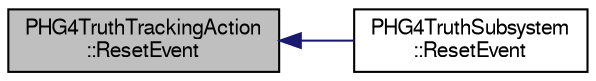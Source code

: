 digraph "PHG4TruthTrackingAction::ResetEvent"
{
  bgcolor="transparent";
  edge [fontname="FreeSans",fontsize="10",labelfontname="FreeSans",labelfontsize="10"];
  node [fontname="FreeSans",fontsize="10",shape=record];
  rankdir="LR";
  Node1 [label="PHG4TruthTrackingAction\l::ResetEvent",height=0.2,width=0.4,color="black", fillcolor="grey75", style="filled" fontcolor="black"];
  Node1 -> Node2 [dir="back",color="midnightblue",fontsize="10",style="solid",fontname="FreeSans"];
  Node2 [label="PHG4TruthSubsystem\l::ResetEvent",height=0.2,width=0.4,color="black",URL="$d5/d85/classPHG4TruthSubsystem.html#a6c953cc8f221518e4c86f53273afed56",tooltip="Clean up after each event. "];
}
